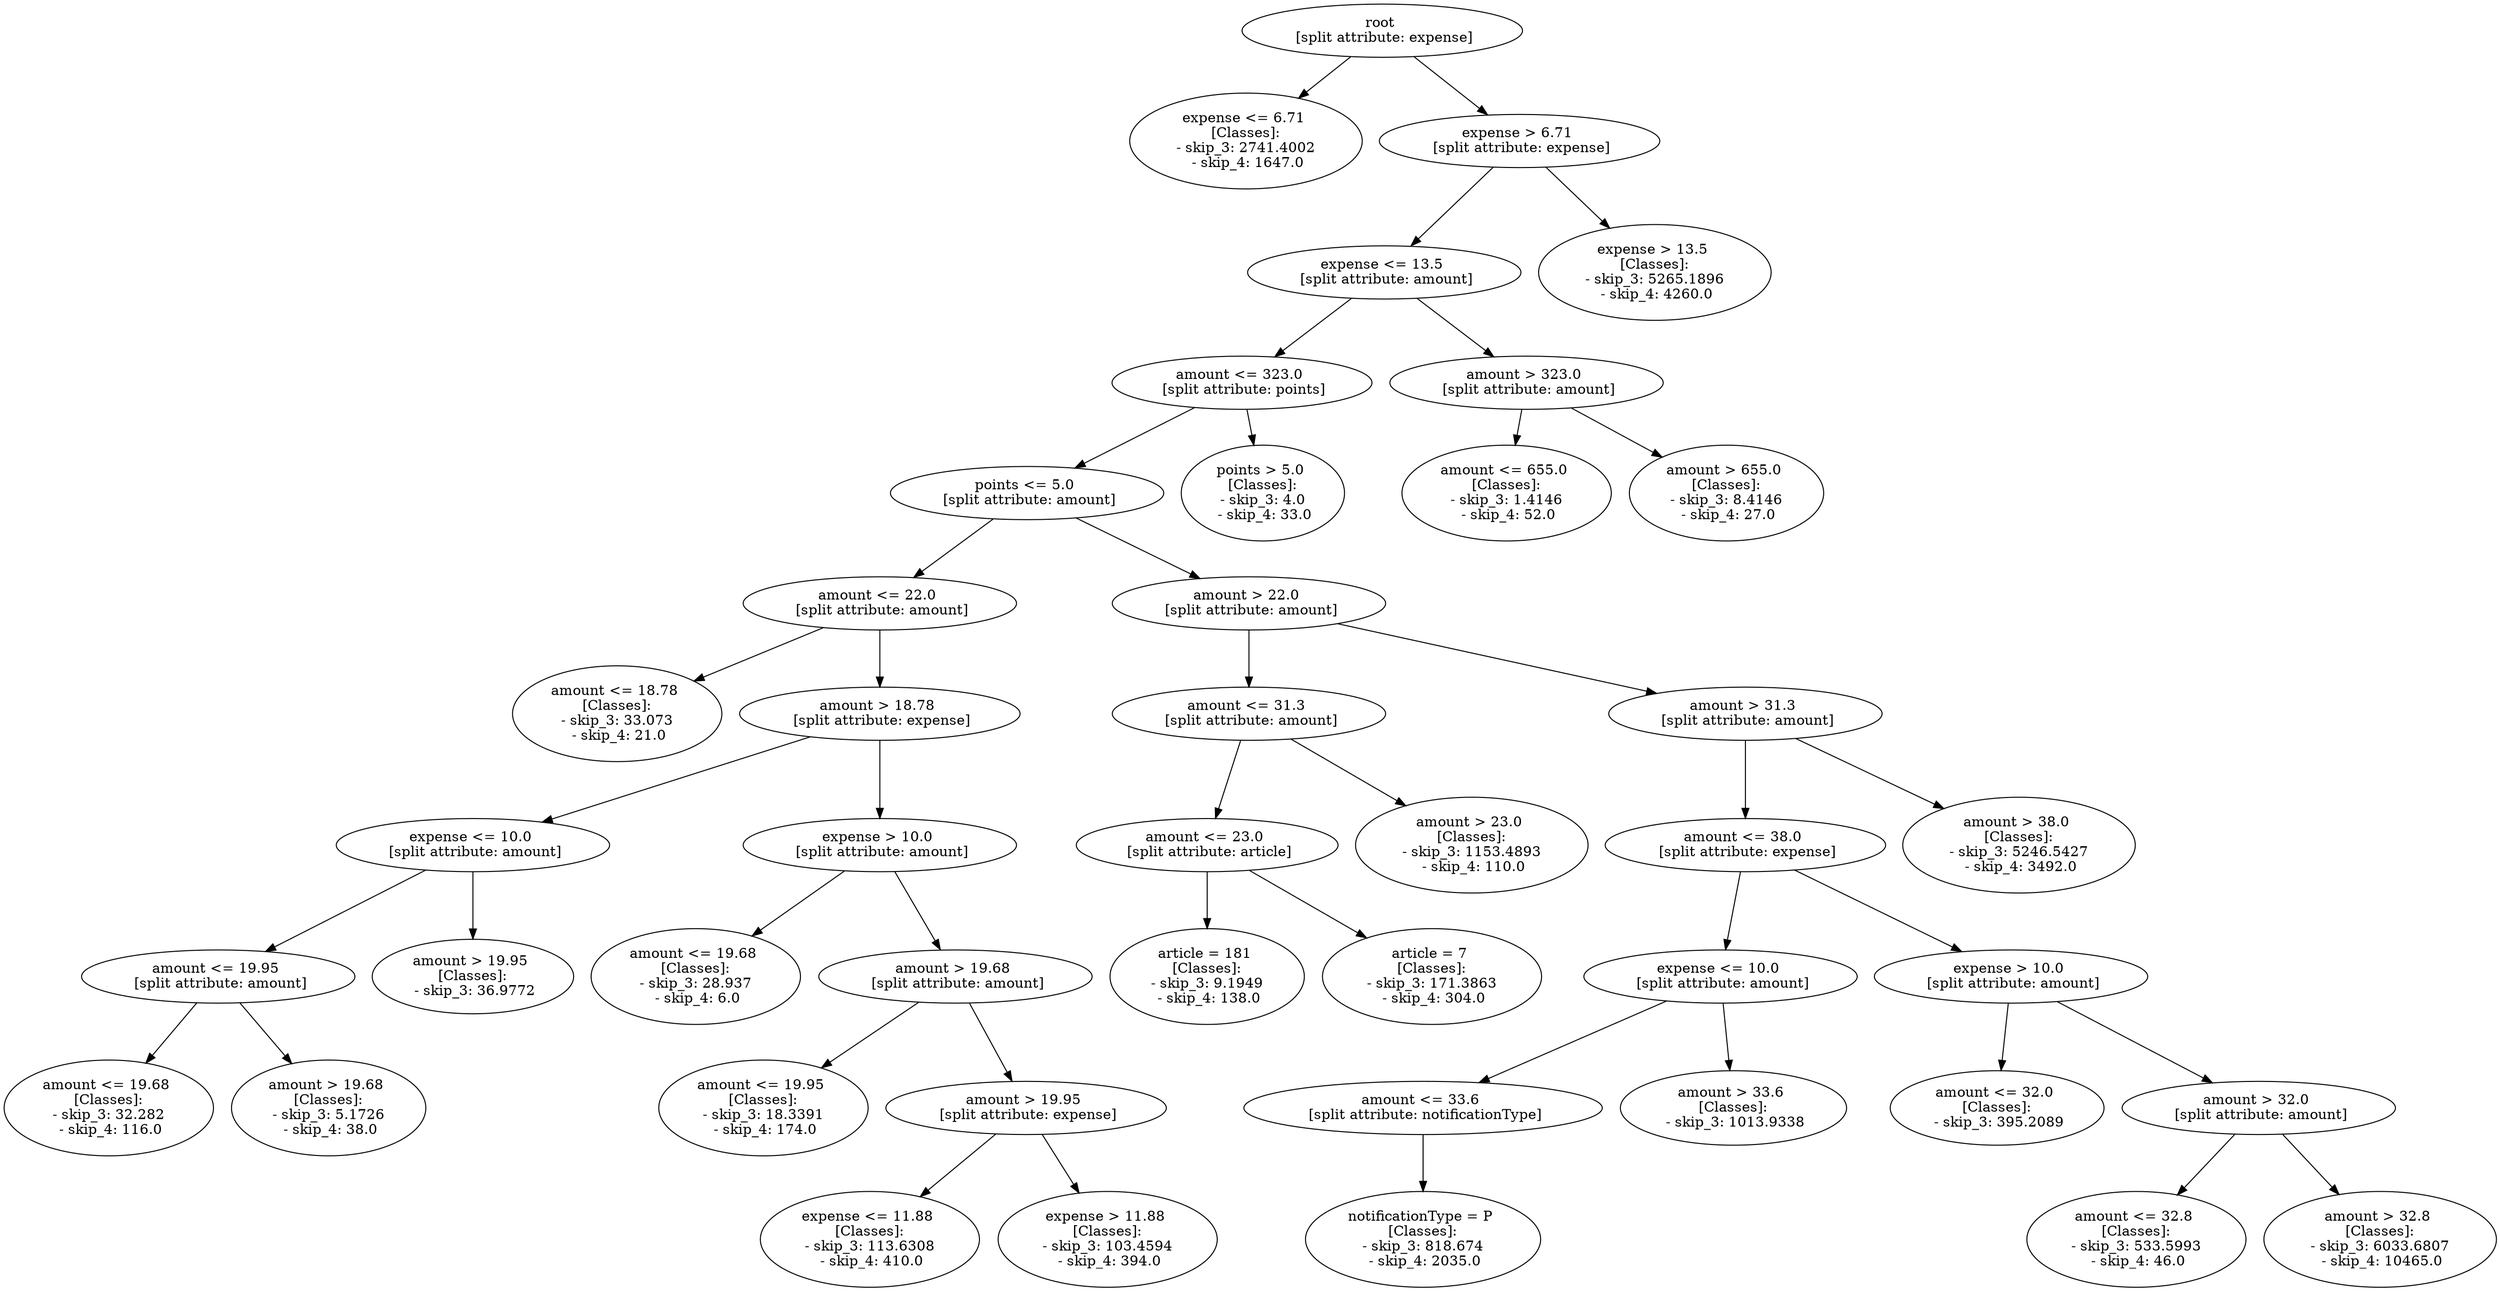 // Road_Traffic_Fine_Management_Process-p_3-5
digraph "Road_Traffic_Fine_Management_Process-p_3-5" {
	"70f05cc5-fc57-4050-bc3c-13aaf888456b" [label="root 
 [split attribute: expense]"]
	"ea15f513-2310-4141-b337-0ce2726aeaf3" [label="expense <= 6.71 
 [Classes]: 
 - skip_3: 2741.4002 
 - skip_4: 1647.0"]
	"70f05cc5-fc57-4050-bc3c-13aaf888456b" -> "ea15f513-2310-4141-b337-0ce2726aeaf3"
	"3020fb05-1ccb-4a60-8f06-b74d13593d6e" [label="expense > 6.71 
 [split attribute: expense]"]
	"70f05cc5-fc57-4050-bc3c-13aaf888456b" -> "3020fb05-1ccb-4a60-8f06-b74d13593d6e"
	"11de0069-f6df-473a-b665-298c590e0e21" [label="expense <= 13.5 
 [split attribute: amount]"]
	"3020fb05-1ccb-4a60-8f06-b74d13593d6e" -> "11de0069-f6df-473a-b665-298c590e0e21"
	"73ef1492-853c-40f9-9b16-9787f5ec2dd3" [label="amount <= 323.0 
 [split attribute: points]"]
	"11de0069-f6df-473a-b665-298c590e0e21" -> "73ef1492-853c-40f9-9b16-9787f5ec2dd3"
	"af77d695-36a0-42b9-b454-7fefbdc85c5c" [label="points <= 5.0 
 [split attribute: amount]"]
	"73ef1492-853c-40f9-9b16-9787f5ec2dd3" -> "af77d695-36a0-42b9-b454-7fefbdc85c5c"
	"48634a50-1b13-4a22-8742-27eea91046f9" [label="amount <= 22.0 
 [split attribute: amount]"]
	"af77d695-36a0-42b9-b454-7fefbdc85c5c" -> "48634a50-1b13-4a22-8742-27eea91046f9"
	"2c62769c-aea3-4226-b79a-b1ebe11f239f" [label="amount <= 18.78 
 [Classes]: 
 - skip_3: 33.073 
 - skip_4: 21.0"]
	"48634a50-1b13-4a22-8742-27eea91046f9" -> "2c62769c-aea3-4226-b79a-b1ebe11f239f"
	"0d0fa4dd-e882-4c92-90b3-d79999716200" [label="amount > 18.78 
 [split attribute: expense]"]
	"48634a50-1b13-4a22-8742-27eea91046f9" -> "0d0fa4dd-e882-4c92-90b3-d79999716200"
	"fcd4a0e7-771b-4110-99fe-f73e8904673d" [label="expense <= 10.0 
 [split attribute: amount]"]
	"0d0fa4dd-e882-4c92-90b3-d79999716200" -> "fcd4a0e7-771b-4110-99fe-f73e8904673d"
	"d1c9490f-00e6-4442-bdde-0af1eb672ab7" [label="amount <= 19.95 
 [split attribute: amount]"]
	"fcd4a0e7-771b-4110-99fe-f73e8904673d" -> "d1c9490f-00e6-4442-bdde-0af1eb672ab7"
	"0a1a7d96-47c0-41a1-8005-7e9f02246456" [label="amount <= 19.68 
 [Classes]: 
 - skip_3: 32.282 
 - skip_4: 116.0"]
	"d1c9490f-00e6-4442-bdde-0af1eb672ab7" -> "0a1a7d96-47c0-41a1-8005-7e9f02246456"
	"453de329-9de2-4b0b-869e-dc4b78d69418" [label="amount > 19.68 
 [Classes]: 
 - skip_3: 5.1726 
 - skip_4: 38.0"]
	"d1c9490f-00e6-4442-bdde-0af1eb672ab7" -> "453de329-9de2-4b0b-869e-dc4b78d69418"
	"871a59f8-e924-4f66-8483-f329138ce3ad" [label="amount > 19.95 
 [Classes]: 
 - skip_3: 36.9772"]
	"fcd4a0e7-771b-4110-99fe-f73e8904673d" -> "871a59f8-e924-4f66-8483-f329138ce3ad"
	"96b79236-6685-4ac1-8544-b16933fbce2e" [label="expense > 10.0 
 [split attribute: amount]"]
	"0d0fa4dd-e882-4c92-90b3-d79999716200" -> "96b79236-6685-4ac1-8544-b16933fbce2e"
	"6069283e-9290-4f3d-97be-4e6af4977b60" [label="amount <= 19.68 
 [Classes]: 
 - skip_3: 28.937 
 - skip_4: 6.0"]
	"96b79236-6685-4ac1-8544-b16933fbce2e" -> "6069283e-9290-4f3d-97be-4e6af4977b60"
	"d17aaaad-109a-43ca-b28b-30af3aec8157" [label="amount > 19.68 
 [split attribute: amount]"]
	"96b79236-6685-4ac1-8544-b16933fbce2e" -> "d17aaaad-109a-43ca-b28b-30af3aec8157"
	"5a40f5b2-4b3f-4dda-942a-29f3512c0c82" [label="amount <= 19.95 
 [Classes]: 
 - skip_3: 18.3391 
 - skip_4: 174.0"]
	"d17aaaad-109a-43ca-b28b-30af3aec8157" -> "5a40f5b2-4b3f-4dda-942a-29f3512c0c82"
	"1d735e5e-6ceb-4960-8dd4-11a6a451fa62" [label="amount > 19.95 
 [split attribute: expense]"]
	"d17aaaad-109a-43ca-b28b-30af3aec8157" -> "1d735e5e-6ceb-4960-8dd4-11a6a451fa62"
	"c55317e7-31f9-4124-909c-86f20d7c9d8d" [label="expense <= 11.88 
 [Classes]: 
 - skip_3: 113.6308 
 - skip_4: 410.0"]
	"1d735e5e-6ceb-4960-8dd4-11a6a451fa62" -> "c55317e7-31f9-4124-909c-86f20d7c9d8d"
	"5b8b1a28-e4dc-407c-86ce-fd349035b5dd" [label="expense > 11.88 
 [Classes]: 
 - skip_3: 103.4594 
 - skip_4: 394.0"]
	"1d735e5e-6ceb-4960-8dd4-11a6a451fa62" -> "5b8b1a28-e4dc-407c-86ce-fd349035b5dd"
	"bcf160f8-9c7e-4315-b8a7-687137c5f1b0" [label="amount > 22.0 
 [split attribute: amount]"]
	"af77d695-36a0-42b9-b454-7fefbdc85c5c" -> "bcf160f8-9c7e-4315-b8a7-687137c5f1b0"
	"d8361463-0a16-453f-90fa-1bb7ed597163" [label="amount <= 31.3 
 [split attribute: amount]"]
	"bcf160f8-9c7e-4315-b8a7-687137c5f1b0" -> "d8361463-0a16-453f-90fa-1bb7ed597163"
	"a6fa2726-6f38-4369-a416-cd97eb7ed92a" [label="amount <= 23.0 
 [split attribute: article]"]
	"d8361463-0a16-453f-90fa-1bb7ed597163" -> "a6fa2726-6f38-4369-a416-cd97eb7ed92a"
	"3b120351-e7b5-43e4-a7e2-c7b9f8fd2784" [label="article = 181 
 [Classes]: 
 - skip_3: 9.1949 
 - skip_4: 138.0"]
	"a6fa2726-6f38-4369-a416-cd97eb7ed92a" -> "3b120351-e7b5-43e4-a7e2-c7b9f8fd2784"
	"095dabfc-bb68-41df-b32e-8ce1c8a74b68" [label="article = 7 
 [Classes]: 
 - skip_3: 171.3863 
 - skip_4: 304.0"]
	"a6fa2726-6f38-4369-a416-cd97eb7ed92a" -> "095dabfc-bb68-41df-b32e-8ce1c8a74b68"
	"619d072c-69a4-4aa2-a74e-04dc66a275e9" [label="amount > 23.0 
 [Classes]: 
 - skip_3: 1153.4893 
 - skip_4: 110.0"]
	"d8361463-0a16-453f-90fa-1bb7ed597163" -> "619d072c-69a4-4aa2-a74e-04dc66a275e9"
	"6a02ed54-87d2-468c-b180-1eb172b352a7" [label="amount > 31.3 
 [split attribute: amount]"]
	"bcf160f8-9c7e-4315-b8a7-687137c5f1b0" -> "6a02ed54-87d2-468c-b180-1eb172b352a7"
	"5b616de2-8106-4cce-9383-0ef0dd2c64c7" [label="amount <= 38.0 
 [split attribute: expense]"]
	"6a02ed54-87d2-468c-b180-1eb172b352a7" -> "5b616de2-8106-4cce-9383-0ef0dd2c64c7"
	"ffa961bd-9cce-471c-b7b2-cda43ba10d05" [label="expense <= 10.0 
 [split attribute: amount]"]
	"5b616de2-8106-4cce-9383-0ef0dd2c64c7" -> "ffa961bd-9cce-471c-b7b2-cda43ba10d05"
	"140b34b0-d19c-4099-be61-258b559faa35" [label="amount <= 33.6 
 [split attribute: notificationType]"]
	"ffa961bd-9cce-471c-b7b2-cda43ba10d05" -> "140b34b0-d19c-4099-be61-258b559faa35"
	"bd87a3cb-d783-4fae-a7af-c64fbd7c75b0" [label="notificationType = P 
 [Classes]: 
 - skip_3: 818.674 
 - skip_4: 2035.0"]
	"140b34b0-d19c-4099-be61-258b559faa35" -> "bd87a3cb-d783-4fae-a7af-c64fbd7c75b0"
	"004f0ce3-7bf5-4181-8a5e-99a1ccbe5625" [label="amount > 33.6 
 [Classes]: 
 - skip_3: 1013.9338"]
	"ffa961bd-9cce-471c-b7b2-cda43ba10d05" -> "004f0ce3-7bf5-4181-8a5e-99a1ccbe5625"
	"0113e911-81c3-443d-9564-761d5ae64104" [label="expense > 10.0 
 [split attribute: amount]"]
	"5b616de2-8106-4cce-9383-0ef0dd2c64c7" -> "0113e911-81c3-443d-9564-761d5ae64104"
	"2565cd04-e408-4cc2-bbd0-a5a9f5b204d6" [label="amount <= 32.0 
 [Classes]: 
 - skip_3: 395.2089"]
	"0113e911-81c3-443d-9564-761d5ae64104" -> "2565cd04-e408-4cc2-bbd0-a5a9f5b204d6"
	"e88116e3-9825-40d5-bfa3-989068b20de7" [label="amount > 32.0 
 [split attribute: amount]"]
	"0113e911-81c3-443d-9564-761d5ae64104" -> "e88116e3-9825-40d5-bfa3-989068b20de7"
	"19ea1979-f49b-46d2-88b6-483b259fd39f" [label="amount <= 32.8 
 [Classes]: 
 - skip_3: 533.5993 
 - skip_4: 46.0"]
	"e88116e3-9825-40d5-bfa3-989068b20de7" -> "19ea1979-f49b-46d2-88b6-483b259fd39f"
	"522df397-9512-4ce1-8d39-b52e892e7e79" [label="amount > 32.8 
 [Classes]: 
 - skip_3: 6033.6807 
 - skip_4: 10465.0"]
	"e88116e3-9825-40d5-bfa3-989068b20de7" -> "522df397-9512-4ce1-8d39-b52e892e7e79"
	"144431c8-3091-4f6a-b89a-1c1788255976" [label="amount > 38.0 
 [Classes]: 
 - skip_3: 5246.5427 
 - skip_4: 3492.0"]
	"6a02ed54-87d2-468c-b180-1eb172b352a7" -> "144431c8-3091-4f6a-b89a-1c1788255976"
	"43f12b54-39a0-4aad-a426-ee8dff96c719" [label="points > 5.0 
 [Classes]: 
 - skip_3: 4.0 
 - skip_4: 33.0"]
	"73ef1492-853c-40f9-9b16-9787f5ec2dd3" -> "43f12b54-39a0-4aad-a426-ee8dff96c719"
	"0012ffbb-eb52-4542-bf66-3d681c323e1d" [label="amount > 323.0 
 [split attribute: amount]"]
	"11de0069-f6df-473a-b665-298c590e0e21" -> "0012ffbb-eb52-4542-bf66-3d681c323e1d"
	"b5f3d79d-549d-4f7f-9e29-724a7c3d0718" [label="amount <= 655.0 
 [Classes]: 
 - skip_3: 1.4146 
 - skip_4: 52.0"]
	"0012ffbb-eb52-4542-bf66-3d681c323e1d" -> "b5f3d79d-549d-4f7f-9e29-724a7c3d0718"
	"8b98575b-a1a8-4e9a-93da-f173f63fe7d7" [label="amount > 655.0 
 [Classes]: 
 - skip_3: 8.4146 
 - skip_4: 27.0"]
	"0012ffbb-eb52-4542-bf66-3d681c323e1d" -> "8b98575b-a1a8-4e9a-93da-f173f63fe7d7"
	"677f633d-46d3-4438-8194-82fcaee54ca4" [label="expense > 13.5 
 [Classes]: 
 - skip_3: 5265.1896 
 - skip_4: 4260.0"]
	"3020fb05-1ccb-4a60-8f06-b74d13593d6e" -> "677f633d-46d3-4438-8194-82fcaee54ca4"
}
